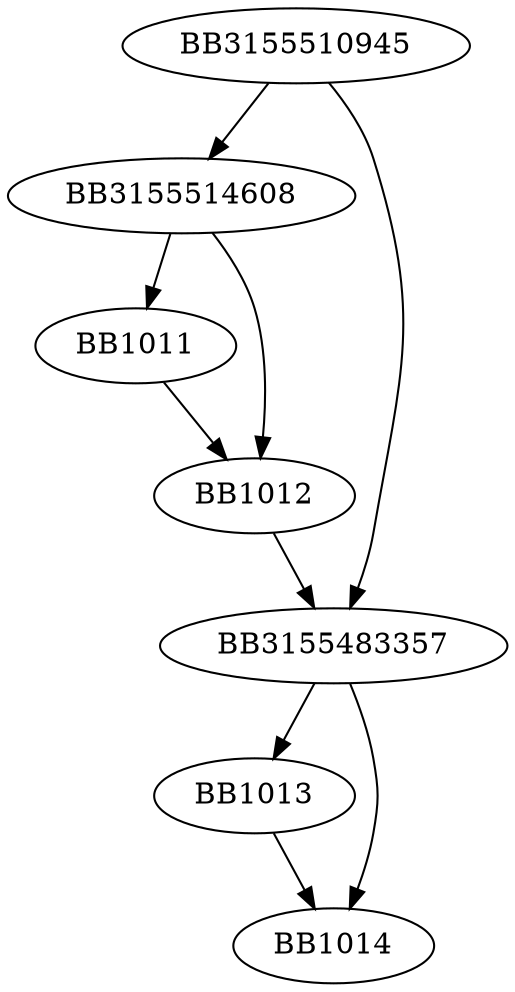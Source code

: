digraph G{
	BB3155510945->BB3155514608;
	BB3155510945->BB3155483357;
	BB3155514608->BB1011;
	BB3155514608->BB1012;
	BB1011->BB1012;
	BB1012->BB3155483357;
	BB3155483357->BB1013;
	BB3155483357->BB1014;
	BB1013->BB1014;
}
